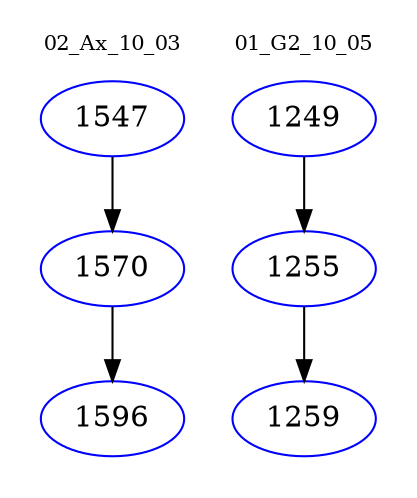 digraph{
subgraph cluster_0 {
color = white
label = "02_Ax_10_03";
fontsize=10;
T0_1547 [label="1547", color="blue"]
T0_1547 -> T0_1570 [color="black"]
T0_1570 [label="1570", color="blue"]
T0_1570 -> T0_1596 [color="black"]
T0_1596 [label="1596", color="blue"]
}
subgraph cluster_1 {
color = white
label = "01_G2_10_05";
fontsize=10;
T1_1249 [label="1249", color="blue"]
T1_1249 -> T1_1255 [color="black"]
T1_1255 [label="1255", color="blue"]
T1_1255 -> T1_1259 [color="black"]
T1_1259 [label="1259", color="blue"]
}
}
